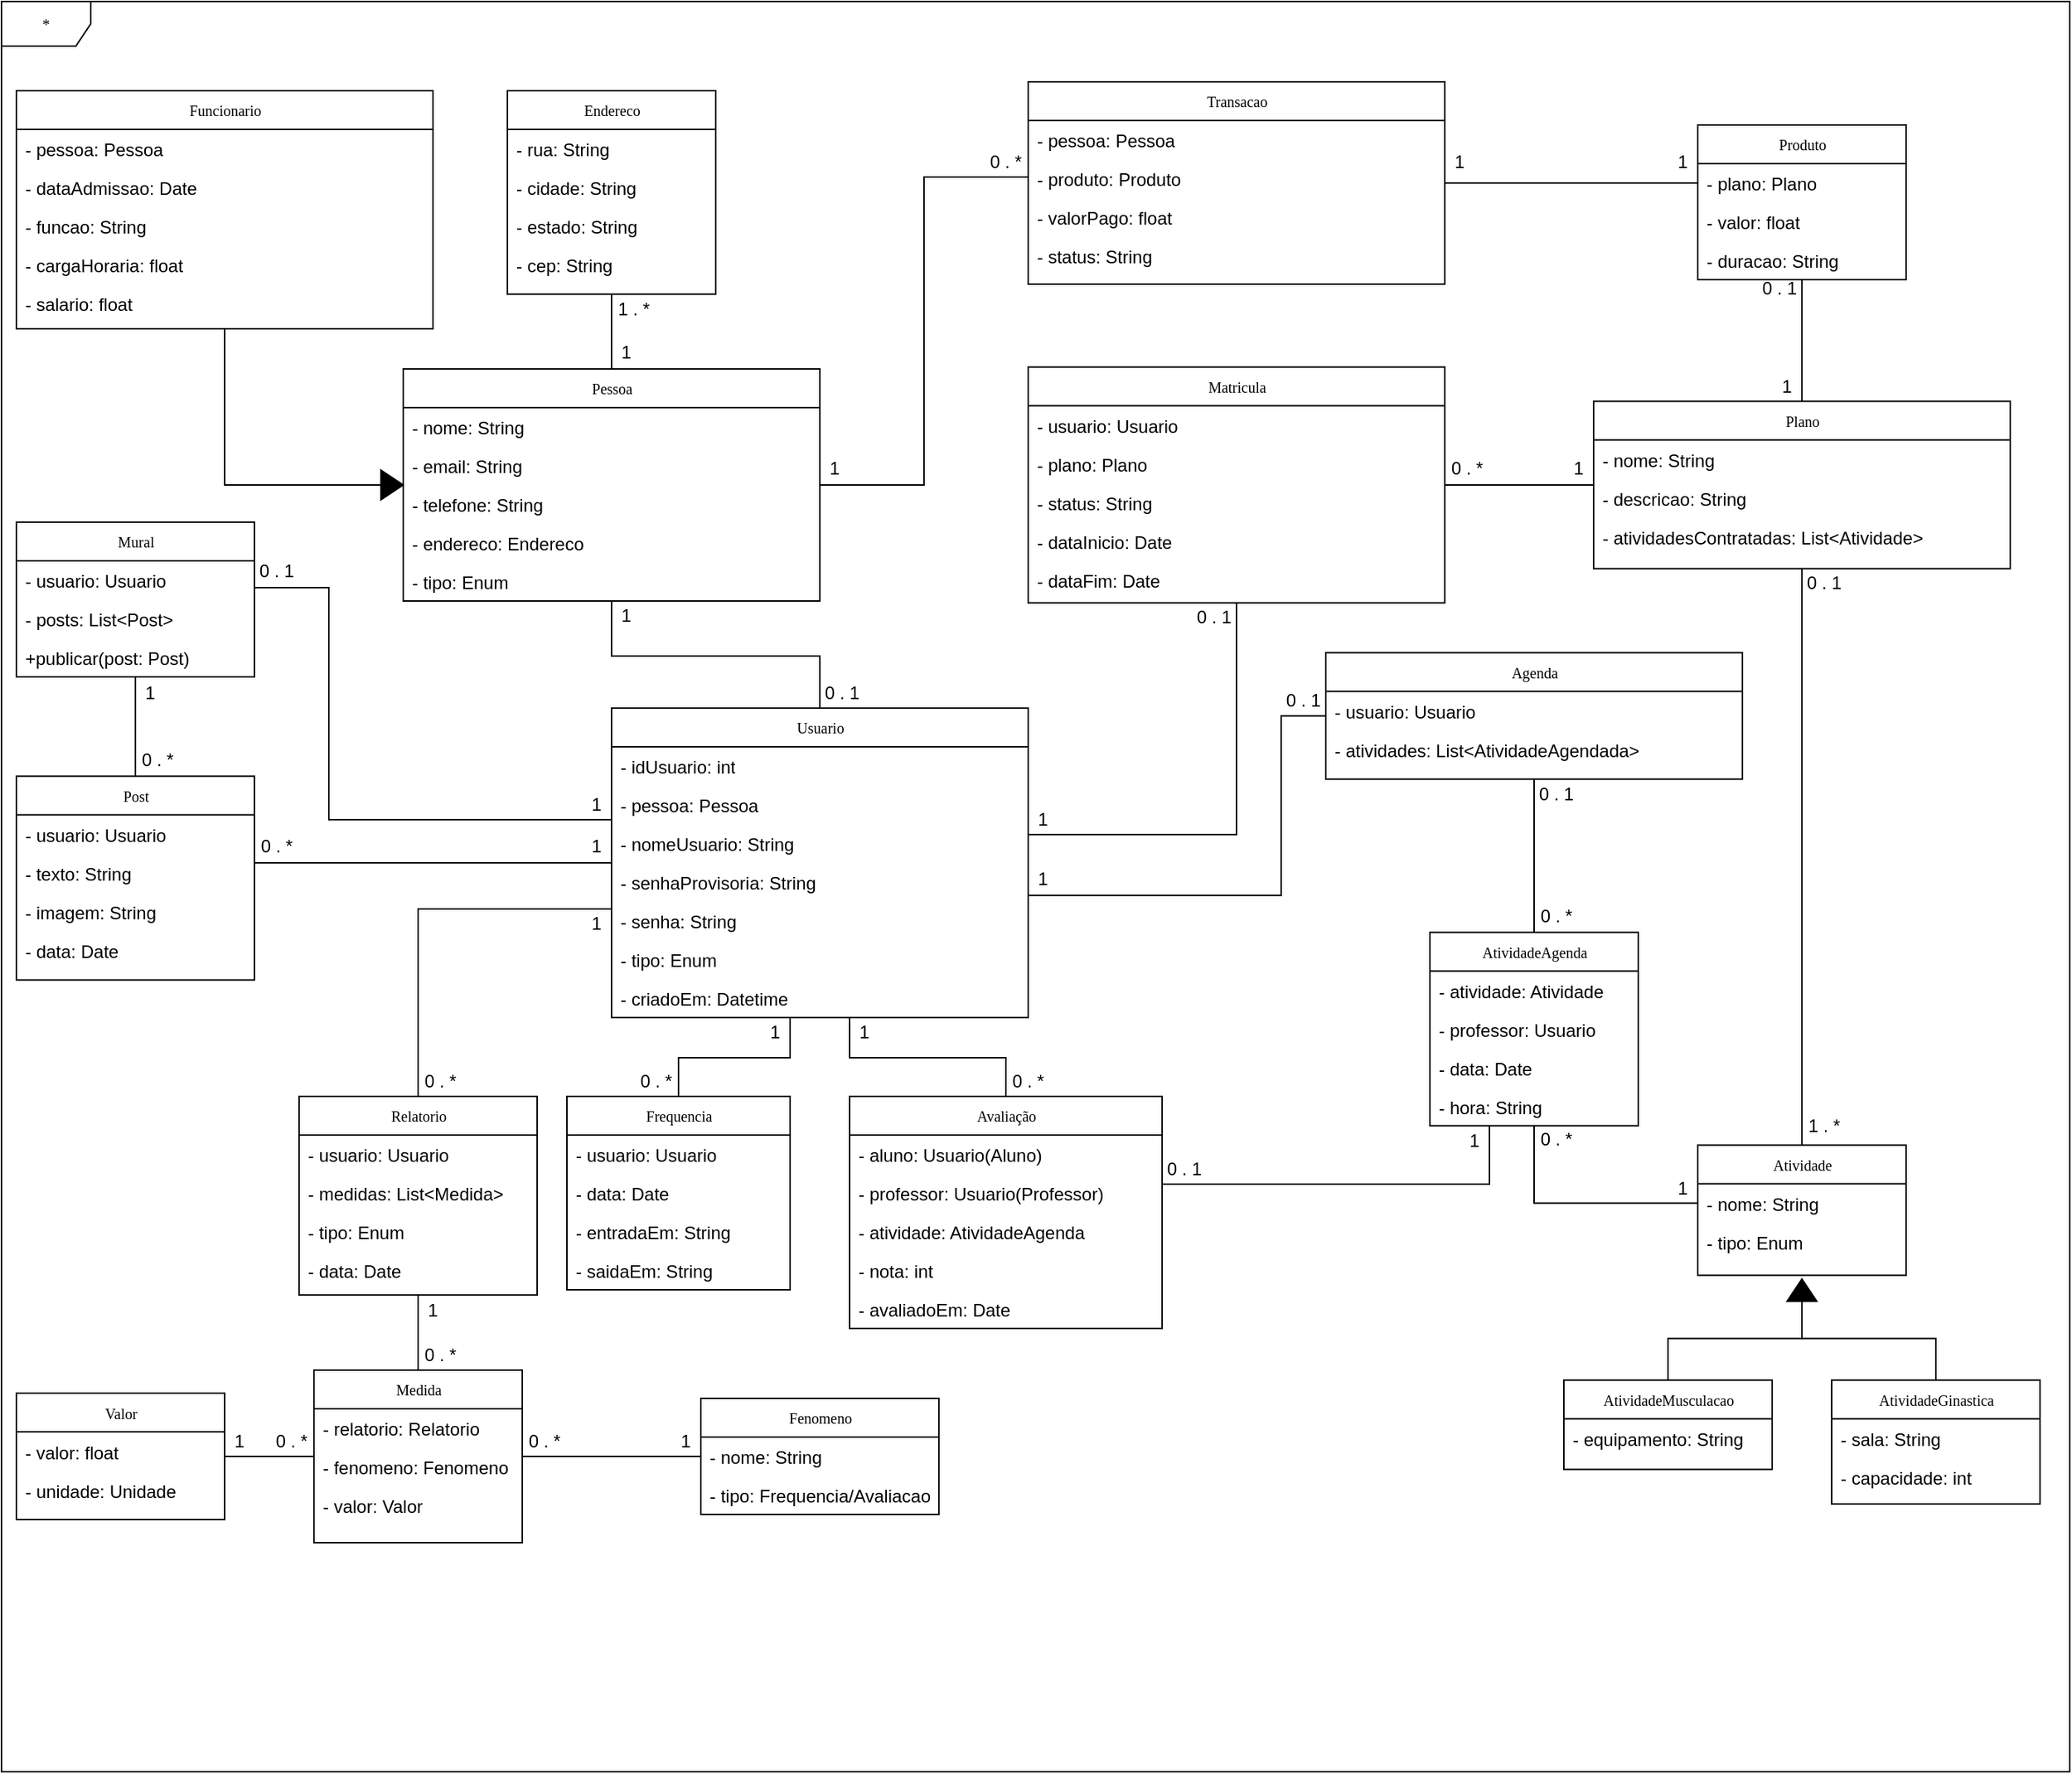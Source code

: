 <mxfile version="21.3.2" type="google">
  <diagram name="Page-1" id="c4acf3e9-155e-7222-9cf6-157b1a14988f">
    <mxGraphModel grid="1" page="1" gridSize="10" guides="1" tooltips="1" connect="1" arrows="1" fold="1" pageScale="1" pageWidth="1400" pageHeight="1200" background="none" math="0" shadow="0">
      <root>
        <mxCell id="0" />
        <mxCell id="1" parent="0" />
        <mxCell id="17acba5748e5396b-1" value="*" style="shape=umlFrame;whiteSpace=wrap;html=1;rounded=0;shadow=0;comic=0;labelBackgroundColor=none;strokeWidth=1;fontFamily=Verdana;fontSize=10;align=center;" vertex="1" parent="1">
          <mxGeometry x="1400" width="1390" height="1190" as="geometry" />
        </mxCell>
        <mxCell id="0tEiglZcQvhpqYPTZPpU-35" style="edgeStyle=orthogonalEdgeStyle;rounded=0;orthogonalLoop=1;jettySize=auto;html=1;entryX=0;entryY=0.5;entryDx=0;entryDy=0;endArrow=none;endFill=0;" edge="1" parent="1" source="0tEiglZcQvhpqYPTZPpU-60" target="0tEiglZcQvhpqYPTZPpU-3">
          <mxGeometry relative="1" as="geometry">
            <Array as="points">
              <mxPoint x="2020" y="325" />
              <mxPoint x="2020" y="118" />
            </Array>
          </mxGeometry>
        </mxCell>
        <mxCell id="0tEiglZcQvhpqYPTZPpU-41" style="edgeStyle=orthogonalEdgeStyle;rounded=0;orthogonalLoop=1;jettySize=auto;html=1;entryX=0.5;entryY=0;entryDx=0;entryDy=0;endArrow=none;endFill=0;" edge="1" parent="1" source="17acba5748e5396b-20" target="w2l_0zOLGGP4IRcqjA-D-94">
          <mxGeometry relative="1" as="geometry">
            <Array as="points">
              <mxPoint x="1970" y="710" />
              <mxPoint x="2075" y="710" />
            </Array>
          </mxGeometry>
        </mxCell>
        <mxCell id="xOJ4kkMhBxfgzkIFG1wt-1" style="edgeStyle=orthogonalEdgeStyle;rounded=0;orthogonalLoop=1;jettySize=auto;html=1;endArrow=none;endFill=0;" edge="1" parent="1" source="17acba5748e5396b-20" target="w2l_0zOLGGP4IRcqjA-D-98">
          <mxGeometry relative="1" as="geometry">
            <Array as="points">
              <mxPoint x="1930" y="710" />
              <mxPoint x="1855" y="710" />
            </Array>
          </mxGeometry>
        </mxCell>
        <mxCell id="xOJ4kkMhBxfgzkIFG1wt-3" style="edgeStyle=orthogonalEdgeStyle;rounded=0;orthogonalLoop=1;jettySize=auto;html=1;endArrow=none;endFill=0;entryX=0.5;entryY=0;entryDx=0;entryDy=0;" edge="1" parent="1" source="17acba5748e5396b-20" target="w2l_0zOLGGP4IRcqjA-D-59">
          <mxGeometry relative="1" as="geometry">
            <Array as="points">
              <mxPoint x="1680" y="610" />
            </Array>
          </mxGeometry>
        </mxCell>
        <mxCell id="yFq702atTAQf6OKBw3pj-1" style="edgeStyle=orthogonalEdgeStyle;rounded=0;orthogonalLoop=1;jettySize=auto;html=1;endArrow=none;endFill=0;" edge="1" parent="1" source="17acba5748e5396b-20" target="xOJ4kkMhBxfgzkIFG1wt-12">
          <mxGeometry relative="1" as="geometry">
            <Array as="points">
              <mxPoint x="1630" y="579" />
              <mxPoint x="1630" y="579" />
            </Array>
          </mxGeometry>
        </mxCell>
        <mxCell id="17acba5748e5396b-20" value="Usuario" style="swimlane;html=1;fontStyle=0;childLayout=stackLayout;horizontal=1;startSize=26;fillColor=none;horizontalStack=0;resizeParent=1;resizeLast=0;collapsible=1;marginBottom=0;swimlaneFillColor=#ffffff;rounded=0;shadow=0;comic=0;labelBackgroundColor=none;strokeWidth=1;fontFamily=Verdana;fontSize=10;align=center;" vertex="1" parent="1">
          <mxGeometry x="1810" y="475" width="280" height="208" as="geometry" />
        </mxCell>
        <mxCell id="ZxEYRgGfEQxioej7QGIg-110" value="- idUsuario: int" style="text;html=1;strokeColor=none;fillColor=none;align=left;verticalAlign=top;spacingLeft=4;spacingRight=4;whiteSpace=wrap;overflow=hidden;rotatable=0;points=[[0,0.5],[1,0.5]];portConstraint=eastwest;" vertex="1" parent="17acba5748e5396b-20">
          <mxGeometry y="26" width="280" height="26" as="geometry" />
        </mxCell>
        <mxCell id="0tEiglZcQvhpqYPTZPpU-79" value="- pessoa: Pessoa" style="text;html=1;strokeColor=none;fillColor=none;align=left;verticalAlign=top;spacingLeft=4;spacingRight=4;whiteSpace=wrap;overflow=hidden;rotatable=0;points=[[0,0.5],[1,0.5]];portConstraint=eastwest;" vertex="1" parent="17acba5748e5396b-20">
          <mxGeometry y="52" width="280" height="26" as="geometry" />
        </mxCell>
        <mxCell id="17acba5748e5396b-21" value="- nomeUsuario: String" style="text;html=1;strokeColor=none;fillColor=none;align=left;verticalAlign=top;spacingLeft=4;spacingRight=4;whiteSpace=wrap;overflow=hidden;rotatable=0;points=[[0,0.5],[1,0.5]];portConstraint=eastwest;" vertex="1" parent="17acba5748e5396b-20">
          <mxGeometry y="78" width="280" height="26" as="geometry" />
        </mxCell>
        <mxCell id="ZxEYRgGfEQxioej7QGIg-115" value="- senhaProvisoria: String" style="text;html=1;strokeColor=none;fillColor=none;align=left;verticalAlign=top;spacingLeft=4;spacingRight=4;whiteSpace=wrap;overflow=hidden;rotatable=0;points=[[0,0.5],[1,0.5]];portConstraint=eastwest;" vertex="1" parent="17acba5748e5396b-20">
          <mxGeometry y="104" width="280" height="26" as="geometry" />
        </mxCell>
        <mxCell id="ZxEYRgGfEQxioej7QGIg-114" value="- senha: String" style="text;html=1;strokeColor=none;fillColor=none;align=left;verticalAlign=top;spacingLeft=4;spacingRight=4;whiteSpace=wrap;overflow=hidden;rotatable=0;points=[[0,0.5],[1,0.5]];portConstraint=eastwest;" vertex="1" parent="17acba5748e5396b-20">
          <mxGeometry y="130" width="280" height="26" as="geometry" />
        </mxCell>
        <mxCell id="w2l_0zOLGGP4IRcqjA-D-53" value="- tipo: Enum" style="text;html=1;strokeColor=none;fillColor=none;align=left;verticalAlign=top;spacingLeft=4;spacingRight=4;whiteSpace=wrap;overflow=hidden;rotatable=0;points=[[0,0.5],[1,0.5]];portConstraint=eastwest;" vertex="1" parent="17acba5748e5396b-20">
          <mxGeometry y="156" width="280" height="26" as="geometry" />
        </mxCell>
        <mxCell id="0tEiglZcQvhpqYPTZPpU-72" value="- criadoEm: Datetime" style="text;html=1;strokeColor=none;fillColor=none;align=left;verticalAlign=top;spacingLeft=4;spacingRight=4;whiteSpace=wrap;overflow=hidden;rotatable=0;points=[[0,0.5],[1,0.5]];portConstraint=eastwest;" vertex="1" parent="17acba5748e5396b-20">
          <mxGeometry y="182" width="280" height="26" as="geometry" />
        </mxCell>
        <mxCell id="0tEiglZcQvhpqYPTZPpU-34" style="edgeStyle=orthogonalEdgeStyle;rounded=0;orthogonalLoop=1;jettySize=auto;html=1;endArrow=none;endFill=0;" edge="1" parent="1" source="w2l_0zOLGGP4IRcqjA-D-1" target="17acba5748e5396b-20">
          <mxGeometry relative="1" as="geometry">
            <mxPoint x="2130" y="590" as="targetPoint" />
            <Array as="points">
              <mxPoint x="2230" y="560" />
            </Array>
          </mxGeometry>
        </mxCell>
        <mxCell id="w2l_0zOLGGP4IRcqjA-D-1" value="Matricula" style="swimlane;html=1;fontStyle=0;childLayout=stackLayout;horizontal=1;startSize=26;fillColor=none;horizontalStack=0;resizeParent=1;resizeLast=0;collapsible=1;marginBottom=0;swimlaneFillColor=#ffffff;rounded=0;shadow=0;comic=0;labelBackgroundColor=none;strokeWidth=1;fontFamily=Verdana;fontSize=10;align=center;" vertex="1" parent="1">
          <mxGeometry x="2090" y="245.75" width="280" height="158.5" as="geometry" />
        </mxCell>
        <mxCell id="w2l_0zOLGGP4IRcqjA-D-8" value="- usuario: Usuario" style="text;html=1;strokeColor=none;fillColor=none;align=left;verticalAlign=top;spacingLeft=4;spacingRight=4;whiteSpace=wrap;overflow=hidden;rotatable=0;points=[[0,0.5],[1,0.5]];portConstraint=eastwest;" vertex="1" parent="w2l_0zOLGGP4IRcqjA-D-1">
          <mxGeometry y="26" width="280" height="26" as="geometry" />
        </mxCell>
        <mxCell id="w2l_0zOLGGP4IRcqjA-D-9" value="- plano: Plano" style="text;html=1;strokeColor=none;fillColor=none;align=left;verticalAlign=top;spacingLeft=4;spacingRight=4;whiteSpace=wrap;overflow=hidden;rotatable=0;points=[[0,0.5],[1,0.5]];portConstraint=eastwest;" vertex="1" parent="w2l_0zOLGGP4IRcqjA-D-1">
          <mxGeometry y="52" width="280" height="26" as="geometry" />
        </mxCell>
        <mxCell id="0tEiglZcQvhpqYPTZPpU-33" value="- status: String" style="text;html=1;strokeColor=none;fillColor=none;align=left;verticalAlign=top;spacingLeft=4;spacingRight=4;whiteSpace=wrap;overflow=hidden;rotatable=0;points=[[0,0.5],[1,0.5]];portConstraint=eastwest;" vertex="1" parent="w2l_0zOLGGP4IRcqjA-D-1">
          <mxGeometry y="78" width="280" height="26" as="geometry" />
        </mxCell>
        <mxCell id="0tEiglZcQvhpqYPTZPpU-16" value="- dataInicio: Date" style="text;html=1;strokeColor=none;fillColor=none;align=left;verticalAlign=top;spacingLeft=4;spacingRight=4;whiteSpace=wrap;overflow=hidden;rotatable=0;points=[[0,0.5],[1,0.5]];portConstraint=eastwest;" vertex="1" parent="w2l_0zOLGGP4IRcqjA-D-1">
          <mxGeometry y="104" width="280" height="26" as="geometry" />
        </mxCell>
        <mxCell id="0tEiglZcQvhpqYPTZPpU-31" value="- dataFim: Date" style="text;html=1;strokeColor=none;fillColor=none;align=left;verticalAlign=top;spacingLeft=4;spacingRight=4;whiteSpace=wrap;overflow=hidden;rotatable=0;points=[[0,0.5],[1,0.5]];portConstraint=eastwest;" vertex="1" parent="w2l_0zOLGGP4IRcqjA-D-1">
          <mxGeometry y="130" width="280" height="26" as="geometry" />
        </mxCell>
        <mxCell id="0tEiglZcQvhpqYPTZPpU-102" style="edgeStyle=orthogonalEdgeStyle;rounded=0;orthogonalLoop=1;jettySize=auto;html=1;fontSize=22;fontColor=#FF0A0A;endArrow=none;endFill=0;" edge="1" parent="1" source="w2l_0zOLGGP4IRcqjA-D-10" target="w2l_0zOLGGP4IRcqjA-D-1">
          <mxGeometry relative="1" as="geometry" />
        </mxCell>
        <mxCell id="w2l_0zOLGGP4IRcqjA-D-10" value="Plano" style="swimlane;html=1;fontStyle=0;childLayout=stackLayout;horizontal=1;startSize=26;fillColor=none;horizontalStack=0;resizeParent=1;resizeLast=0;collapsible=1;marginBottom=0;swimlaneFillColor=#ffffff;rounded=0;shadow=0;comic=0;labelBackgroundColor=none;strokeWidth=1;fontFamily=Verdana;fontSize=10;align=center;" vertex="1" parent="1">
          <mxGeometry x="2470" y="268.75" width="280" height="112.5" as="geometry" />
        </mxCell>
        <mxCell id="w2l_0zOLGGP4IRcqjA-D-11" value="- nome: String" style="text;html=1;strokeColor=none;fillColor=none;align=left;verticalAlign=top;spacingLeft=4;spacingRight=4;whiteSpace=wrap;overflow=hidden;rotatable=0;points=[[0,0.5],[1,0.5]];portConstraint=eastwest;" vertex="1" parent="w2l_0zOLGGP4IRcqjA-D-10">
          <mxGeometry y="26" width="280" height="26" as="geometry" />
        </mxCell>
        <mxCell id="w2l_0zOLGGP4IRcqjA-D-89" value="- descricao: String" style="text;html=1;strokeColor=none;fillColor=none;align=left;verticalAlign=top;spacingLeft=4;spacingRight=4;whiteSpace=wrap;overflow=hidden;rotatable=0;points=[[0,0.5],[1,0.5]];portConstraint=eastwest;" vertex="1" parent="w2l_0zOLGGP4IRcqjA-D-10">
          <mxGeometry y="52" width="280" height="26" as="geometry" />
        </mxCell>
        <mxCell id="0tEiglZcQvhpqYPTZPpU-28" value="- atividadesContratadas: List&amp;lt;Atividade&amp;gt;" style="text;html=1;strokeColor=none;fillColor=none;align=left;verticalAlign=top;spacingLeft=4;spacingRight=4;whiteSpace=wrap;overflow=hidden;rotatable=0;points=[[0,0.5],[1,0.5]];portConstraint=eastwest;" vertex="1" parent="w2l_0zOLGGP4IRcqjA-D-10">
          <mxGeometry y="78" width="280" height="26" as="geometry" />
        </mxCell>
        <mxCell id="0tEiglZcQvhpqYPTZPpU-95" style="edgeStyle=orthogonalEdgeStyle;rounded=0;orthogonalLoop=1;jettySize=auto;html=1;endArrow=none;endFill=0;exitX=0;exitY=0.5;exitDx=0;exitDy=0;" edge="1" parent="1" source="CHSc1xZSDDK0dKRzCx47-1" target="w2l_0zOLGGP4IRcqjA-D-25">
          <mxGeometry relative="1" as="geometry">
            <Array as="points">
              <mxPoint x="2430" y="807.75" />
            </Array>
          </mxGeometry>
        </mxCell>
        <mxCell id="0tEiglZcQvhpqYPTZPpU-101" style="edgeStyle=orthogonalEdgeStyle;rounded=0;orthogonalLoop=1;jettySize=auto;html=1;entryX=0.5;entryY=1;entryDx=0;entryDy=0;fontSize=22;fontColor=#FF0A0A;endArrow=none;endFill=0;" edge="1" parent="1" source="w2l_0zOLGGP4IRcqjA-D-21" target="w2l_0zOLGGP4IRcqjA-D-10">
          <mxGeometry relative="1" as="geometry" />
        </mxCell>
        <mxCell id="w2l_0zOLGGP4IRcqjA-D-21" value="Atividade" style="swimlane;html=1;fontStyle=0;childLayout=stackLayout;horizontal=1;startSize=26;fillColor=none;horizontalStack=0;resizeParent=1;resizeLast=0;collapsible=1;marginBottom=0;swimlaneFillColor=#ffffff;rounded=0;shadow=0;comic=0;labelBackgroundColor=none;strokeWidth=1;fontFamily=Verdana;fontSize=10;align=center;" vertex="1" parent="1">
          <mxGeometry x="2540" y="768.75" width="140" height="87.5" as="geometry" />
        </mxCell>
        <mxCell id="CHSc1xZSDDK0dKRzCx47-1" value="- nome: String" style="text;html=1;strokeColor=none;fillColor=none;align=left;verticalAlign=top;spacingLeft=4;spacingRight=4;whiteSpace=wrap;overflow=hidden;rotatable=0;points=[[0,0.5],[1,0.5]];portConstraint=eastwest;" vertex="1" parent="w2l_0zOLGGP4IRcqjA-D-21">
          <mxGeometry y="26" width="140" height="26" as="geometry" />
        </mxCell>
        <mxCell id="CHSc1xZSDDK0dKRzCx47-2" value="- tipo: Enum" style="text;html=1;strokeColor=none;fillColor=none;align=left;verticalAlign=top;spacingLeft=4;spacingRight=4;whiteSpace=wrap;overflow=hidden;rotatable=0;points=[[0,0.5],[1,0.5]];portConstraint=eastwest;" vertex="1" parent="w2l_0zOLGGP4IRcqjA-D-21">
          <mxGeometry y="52" width="140" height="26" as="geometry" />
        </mxCell>
        <mxCell id="0tEiglZcQvhpqYPTZPpU-42" style="edgeStyle=orthogonalEdgeStyle;rounded=0;orthogonalLoop=1;jettySize=auto;html=1;endArrow=none;endFill=0;" edge="1" parent="1" source="w2l_0zOLGGP4IRcqjA-D-25" target="w2l_0zOLGGP4IRcqjA-D-30">
          <mxGeometry relative="1" as="geometry" />
        </mxCell>
        <mxCell id="0tEiglZcQvhpqYPTZPpU-46" style="edgeStyle=orthogonalEdgeStyle;rounded=0;orthogonalLoop=1;jettySize=auto;html=1;endArrow=none;endFill=0;" edge="1" parent="1" source="w2l_0zOLGGP4IRcqjA-D-25" target="w2l_0zOLGGP4IRcqjA-D-94">
          <mxGeometry relative="1" as="geometry">
            <mxPoint x="1880" y="949" as="targetPoint" />
            <Array as="points">
              <mxPoint x="2400" y="795" />
            </Array>
          </mxGeometry>
        </mxCell>
        <mxCell id="w2l_0zOLGGP4IRcqjA-D-25" value="AtividadeAgenda" style="swimlane;html=1;fontStyle=0;childLayout=stackLayout;horizontal=1;startSize=26;fillColor=none;horizontalStack=0;resizeParent=1;resizeLast=0;collapsible=1;marginBottom=0;swimlaneFillColor=#ffffff;rounded=0;shadow=0;comic=0;labelBackgroundColor=none;strokeWidth=1;fontFamily=Verdana;fontSize=10;align=center;" vertex="1" parent="1">
          <mxGeometry x="2360" y="625.75" width="140" height="130" as="geometry" />
        </mxCell>
        <mxCell id="0tEiglZcQvhpqYPTZPpU-29" value="- atividade: Atividade" style="text;html=1;strokeColor=none;fillColor=none;align=left;verticalAlign=top;spacingLeft=4;spacingRight=4;whiteSpace=wrap;overflow=hidden;rotatable=0;points=[[0,0.5],[1,0.5]];portConstraint=eastwest;" vertex="1" parent="w2l_0zOLGGP4IRcqjA-D-25">
          <mxGeometry y="26" width="140" height="26" as="geometry" />
        </mxCell>
        <mxCell id="yFq702atTAQf6OKBw3pj-76" value="- professor: Usuario" style="text;html=1;strokeColor=none;fillColor=none;align=left;verticalAlign=top;spacingLeft=4;spacingRight=4;whiteSpace=wrap;overflow=hidden;rotatable=0;points=[[0,0.5],[1,0.5]];portConstraint=eastwest;" vertex="1" parent="w2l_0zOLGGP4IRcqjA-D-25">
          <mxGeometry y="52" width="140" height="26" as="geometry" />
        </mxCell>
        <mxCell id="w2l_0zOLGGP4IRcqjA-D-28" value="- data: Date" style="text;html=1;strokeColor=none;fillColor=none;align=left;verticalAlign=top;spacingLeft=4;spacingRight=4;whiteSpace=wrap;overflow=hidden;rotatable=0;points=[[0,0.5],[1,0.5]];portConstraint=eastwest;" vertex="1" parent="w2l_0zOLGGP4IRcqjA-D-25">
          <mxGeometry y="78" width="140" height="26" as="geometry" />
        </mxCell>
        <mxCell id="0tEiglZcQvhpqYPTZPpU-26" value="- hora: String" style="text;html=1;strokeColor=none;fillColor=none;align=left;verticalAlign=top;spacingLeft=4;spacingRight=4;whiteSpace=wrap;overflow=hidden;rotatable=0;points=[[0,0.5],[1,0.5]];portConstraint=eastwest;" vertex="1" parent="w2l_0zOLGGP4IRcqjA-D-25">
          <mxGeometry y="104" width="140" height="26" as="geometry" />
        </mxCell>
        <mxCell id="yFq702atTAQf6OKBw3pj-75" style="edgeStyle=orthogonalEdgeStyle;rounded=0;orthogonalLoop=1;jettySize=auto;html=1;entryX=0.999;entryY=0.841;entryDx=0;entryDy=0;entryPerimeter=0;endArrow=none;endFill=0;" edge="1" parent="1" source="w2l_0zOLGGP4IRcqjA-D-30" target="ZxEYRgGfEQxioej7QGIg-115">
          <mxGeometry relative="1" as="geometry">
            <Array as="points">
              <mxPoint x="2260" y="480" />
              <mxPoint x="2260" y="601" />
            </Array>
          </mxGeometry>
        </mxCell>
        <mxCell id="w2l_0zOLGGP4IRcqjA-D-30" value="Agenda" style="swimlane;html=1;fontStyle=0;childLayout=stackLayout;horizontal=1;startSize=26;fillColor=none;horizontalStack=0;resizeParent=1;resizeLast=0;collapsible=1;marginBottom=0;swimlaneFillColor=#ffffff;rounded=0;shadow=0;comic=0;labelBackgroundColor=none;strokeWidth=1;fontFamily=Verdana;fontSize=10;align=center;" vertex="1" parent="1">
          <mxGeometry x="2290" y="437.75" width="280" height="85" as="geometry" />
        </mxCell>
        <mxCell id="w2l_0zOLGGP4IRcqjA-D-31" value="- usuario: Usuario" style="text;html=1;strokeColor=none;fillColor=none;align=left;verticalAlign=top;spacingLeft=4;spacingRight=4;whiteSpace=wrap;overflow=hidden;rotatable=0;points=[[0,0.5],[1,0.5]];portConstraint=eastwest;" vertex="1" parent="w2l_0zOLGGP4IRcqjA-D-30">
          <mxGeometry y="26" width="280" height="26" as="geometry" />
        </mxCell>
        <mxCell id="w2l_0zOLGGP4IRcqjA-D-32" value="- atividades: List&amp;lt;AtividadeAgendada&amp;gt;" style="text;html=1;strokeColor=none;fillColor=none;align=left;verticalAlign=top;spacingLeft=4;spacingRight=4;whiteSpace=wrap;overflow=hidden;rotatable=0;points=[[0,0.5],[1,0.5]];portConstraint=eastwest;" vertex="1" parent="w2l_0zOLGGP4IRcqjA-D-30">
          <mxGeometry y="52" width="280" height="26" as="geometry" />
        </mxCell>
        <mxCell id="0tEiglZcQvhpqYPTZPpU-100" style="edgeStyle=orthogonalEdgeStyle;rounded=0;orthogonalLoop=1;jettySize=auto;html=1;entryX=0;entryY=0.5;entryDx=0;entryDy=0;fontSize=22;fontColor=#FF0A0A;endArrow=none;endFill=0;" edge="1" parent="1" source="w2l_0zOLGGP4IRcqjA-D-38" target="0tEiglZcQvhpqYPTZPpU-50">
          <mxGeometry relative="1" as="geometry">
            <Array as="points">
              <mxPoint x="2520" y="898.75" />
              <mxPoint x="2610" y="898.75" />
            </Array>
          </mxGeometry>
        </mxCell>
        <mxCell id="w2l_0zOLGGP4IRcqjA-D-38" value="AtividadeMusculacao" style="swimlane;html=1;fontStyle=0;childLayout=stackLayout;horizontal=1;startSize=26;fillColor=none;horizontalStack=0;resizeParent=1;resizeLast=0;collapsible=1;marginBottom=0;swimlaneFillColor=#ffffff;rounded=0;shadow=0;comic=0;labelBackgroundColor=none;strokeWidth=1;fontFamily=Verdana;fontSize=10;align=center;" vertex="1" parent="1">
          <mxGeometry x="2450" y="926.75" width="140" height="60" as="geometry" />
        </mxCell>
        <mxCell id="w2l_0zOLGGP4IRcqjA-D-40" value="- equipamento: String" style="text;html=1;strokeColor=none;fillColor=none;align=left;verticalAlign=top;spacingLeft=4;spacingRight=4;whiteSpace=wrap;overflow=hidden;rotatable=0;points=[[0,0.5],[1,0.5]];portConstraint=eastwest;" vertex="1" parent="w2l_0zOLGGP4IRcqjA-D-38">
          <mxGeometry y="26" width="140" height="26" as="geometry" />
        </mxCell>
        <mxCell id="0tEiglZcQvhpqYPTZPpU-99" style="edgeStyle=orthogonalEdgeStyle;rounded=0;orthogonalLoop=1;jettySize=auto;html=1;entryX=0;entryY=0.5;entryDx=0;entryDy=0;fontSize=22;fontColor=#FF0A0A;endArrow=none;endFill=0;" edge="1" parent="1" source="w2l_0zOLGGP4IRcqjA-D-41" target="0tEiglZcQvhpqYPTZPpU-50">
          <mxGeometry relative="1" as="geometry">
            <Array as="points">
              <mxPoint x="2700" y="898.75" />
              <mxPoint x="2610" y="898.75" />
            </Array>
          </mxGeometry>
        </mxCell>
        <mxCell id="w2l_0zOLGGP4IRcqjA-D-41" value="AtividadeGinastica" style="swimlane;html=1;fontStyle=0;childLayout=stackLayout;horizontal=1;startSize=26;fillColor=none;horizontalStack=0;resizeParent=1;resizeLast=0;collapsible=1;marginBottom=0;swimlaneFillColor=#ffffff;rounded=0;shadow=0;comic=0;labelBackgroundColor=none;strokeWidth=1;fontFamily=Verdana;fontSize=10;align=center;" vertex="1" parent="1">
          <mxGeometry x="2630" y="926.75" width="140" height="83.25" as="geometry" />
        </mxCell>
        <mxCell id="w2l_0zOLGGP4IRcqjA-D-43" value="- sala: String" style="text;html=1;strokeColor=none;fillColor=none;align=left;verticalAlign=top;spacingLeft=4;spacingRight=4;whiteSpace=wrap;overflow=hidden;rotatable=0;points=[[0,0.5],[1,0.5]];portConstraint=eastwest;" vertex="1" parent="w2l_0zOLGGP4IRcqjA-D-41">
          <mxGeometry y="26" width="140" height="26" as="geometry" />
        </mxCell>
        <mxCell id="w2l_0zOLGGP4IRcqjA-D-57" value="- capacidade: int" style="text;html=1;strokeColor=none;fillColor=none;align=left;verticalAlign=top;spacingLeft=4;spacingRight=4;whiteSpace=wrap;overflow=hidden;rotatable=0;points=[[0,0.5],[1,0.5]];portConstraint=eastwest;" vertex="1" parent="w2l_0zOLGGP4IRcqjA-D-41">
          <mxGeometry y="52" width="140" height="26" as="geometry" />
        </mxCell>
        <mxCell id="xOJ4kkMhBxfgzkIFG1wt-4" value="" style="edgeStyle=orthogonalEdgeStyle;rounded=0;orthogonalLoop=1;jettySize=auto;html=1;endArrow=none;endFill=0;entryX=0.5;entryY=0;entryDx=0;entryDy=0;" edge="1" parent="1" source="w2l_0zOLGGP4IRcqjA-D-59" target="w2l_0zOLGGP4IRcqjA-D-70">
          <mxGeometry relative="1" as="geometry" />
        </mxCell>
        <mxCell id="w2l_0zOLGGP4IRcqjA-D-59" value="Relatorio" style="swimlane;html=1;fontStyle=0;childLayout=stackLayout;horizontal=1;startSize=26;fillColor=none;horizontalStack=0;resizeParent=1;resizeLast=0;collapsible=1;marginBottom=0;swimlaneFillColor=#ffffff;rounded=0;shadow=0;comic=0;labelBackgroundColor=none;strokeWidth=1;fontFamily=Verdana;fontSize=10;align=center;" vertex="1" parent="1">
          <mxGeometry x="1600" y="736" width="160" height="133.5" as="geometry" />
        </mxCell>
        <mxCell id="w2l_0zOLGGP4IRcqjA-D-84" value="- usuario: Usuario" style="text;html=1;strokeColor=none;fillColor=none;align=left;verticalAlign=top;spacingLeft=4;spacingRight=4;whiteSpace=wrap;overflow=hidden;rotatable=0;points=[[0,0.5],[1,0.5]];portConstraint=eastwest;" vertex="1" parent="w2l_0zOLGGP4IRcqjA-D-59">
          <mxGeometry y="26" width="160" height="26" as="geometry" />
        </mxCell>
        <mxCell id="w2l_0zOLGGP4IRcqjA-D-61" value="- medidas: List&amp;lt;Medida&amp;gt;" style="text;html=1;strokeColor=none;fillColor=none;align=left;verticalAlign=top;spacingLeft=4;spacingRight=4;whiteSpace=wrap;overflow=hidden;rotatable=0;points=[[0,0.5],[1,0.5]];portConstraint=eastwest;" vertex="1" parent="w2l_0zOLGGP4IRcqjA-D-59">
          <mxGeometry y="52" width="160" height="26" as="geometry" />
        </mxCell>
        <mxCell id="w2l_0zOLGGP4IRcqjA-D-62" value="- tipo: Enum" style="text;html=1;strokeColor=none;fillColor=none;align=left;verticalAlign=top;spacingLeft=4;spacingRight=4;whiteSpace=wrap;overflow=hidden;rotatable=0;points=[[0,0.5],[1,0.5]];portConstraint=eastwest;" vertex="1" parent="w2l_0zOLGGP4IRcqjA-D-59">
          <mxGeometry y="78" width="160" height="26" as="geometry" />
        </mxCell>
        <mxCell id="w2l_0zOLGGP4IRcqjA-D-82" value="- data: Date" style="text;html=1;strokeColor=none;fillColor=none;align=left;verticalAlign=top;spacingLeft=4;spacingRight=4;whiteSpace=wrap;overflow=hidden;rotatable=0;points=[[0,0.5],[1,0.5]];portConstraint=eastwest;" vertex="1" parent="w2l_0zOLGGP4IRcqjA-D-59">
          <mxGeometry y="104" width="160" height="26" as="geometry" />
        </mxCell>
        <mxCell id="0tEiglZcQvhpqYPTZPpU-36" style="edgeStyle=orthogonalEdgeStyle;rounded=0;orthogonalLoop=1;jettySize=auto;html=1;entryX=0;entryY=0.5;entryDx=0;entryDy=0;endArrow=none;endFill=0;" edge="1" parent="1" source="w2l_0zOLGGP4IRcqjA-D-70" target="CHSc1xZSDDK0dKRzCx47-6">
          <mxGeometry relative="1" as="geometry" />
        </mxCell>
        <mxCell id="xOJ4kkMhBxfgzkIFG1wt-2" style="edgeStyle=orthogonalEdgeStyle;rounded=0;orthogonalLoop=1;jettySize=auto;html=1;endArrow=none;endFill=0;" edge="1" parent="1" source="w2l_0zOLGGP4IRcqjA-D-70" target="w2l_0zOLGGP4IRcqjA-D-73">
          <mxGeometry relative="1" as="geometry" />
        </mxCell>
        <mxCell id="w2l_0zOLGGP4IRcqjA-D-70" value="Medida" style="swimlane;html=1;fontStyle=0;childLayout=stackLayout;horizontal=1;startSize=26;fillColor=none;horizontalStack=0;resizeParent=1;resizeLast=0;collapsible=1;marginBottom=0;swimlaneFillColor=#ffffff;rounded=0;shadow=0;comic=0;labelBackgroundColor=none;strokeWidth=1;fontFamily=Verdana;fontSize=10;align=center;" vertex="1" parent="1">
          <mxGeometry x="1610" y="920" width="140" height="116" as="geometry" />
        </mxCell>
        <mxCell id="w2l_0zOLGGP4IRcqjA-D-83" value="- relatorio: Relatorio" style="text;html=1;strokeColor=none;fillColor=none;align=left;verticalAlign=top;spacingLeft=4;spacingRight=4;whiteSpace=wrap;overflow=hidden;rotatable=0;points=[[0,0.5],[1,0.5]];portConstraint=eastwest;" vertex="1" parent="w2l_0zOLGGP4IRcqjA-D-70">
          <mxGeometry y="26" width="140" height="26" as="geometry" />
        </mxCell>
        <mxCell id="w2l_0zOLGGP4IRcqjA-D-92" value="- fenomeno: Fenomeno" style="text;html=1;strokeColor=none;fillColor=none;align=left;verticalAlign=top;spacingLeft=4;spacingRight=4;whiteSpace=wrap;overflow=hidden;rotatable=0;points=[[0,0.5],[1,0.5]];portConstraint=eastwest;" vertex="1" parent="w2l_0zOLGGP4IRcqjA-D-70">
          <mxGeometry y="52" width="140" height="26" as="geometry" />
        </mxCell>
        <mxCell id="w2l_0zOLGGP4IRcqjA-D-93" value="- valor: Valor" style="text;html=1;strokeColor=none;fillColor=none;align=left;verticalAlign=top;spacingLeft=4;spacingRight=4;whiteSpace=wrap;overflow=hidden;rotatable=0;points=[[0,0.5],[1,0.5]];portConstraint=eastwest;" vertex="1" parent="w2l_0zOLGGP4IRcqjA-D-70">
          <mxGeometry y="78" width="140" height="26" as="geometry" />
        </mxCell>
        <mxCell id="w2l_0zOLGGP4IRcqjA-D-73" value="Valor" style="swimlane;html=1;fontStyle=0;childLayout=stackLayout;horizontal=1;startSize=26;fillColor=none;horizontalStack=0;resizeParent=1;resizeLast=0;collapsible=1;marginBottom=0;swimlaneFillColor=#ffffff;rounded=0;shadow=0;comic=0;labelBackgroundColor=none;strokeWidth=1;fontFamily=Verdana;fontSize=10;align=center;" vertex="1" parent="1">
          <mxGeometry x="1410" y="935.5" width="140" height="85" as="geometry" />
        </mxCell>
        <mxCell id="w2l_0zOLGGP4IRcqjA-D-74" value="- valor: float" style="text;html=1;strokeColor=none;fillColor=none;align=left;verticalAlign=top;spacingLeft=4;spacingRight=4;whiteSpace=wrap;overflow=hidden;rotatable=0;points=[[0,0.5],[1,0.5]];portConstraint=eastwest;" vertex="1" parent="w2l_0zOLGGP4IRcqjA-D-73">
          <mxGeometry y="26" width="140" height="26" as="geometry" />
        </mxCell>
        <mxCell id="w2l_0zOLGGP4IRcqjA-D-75" value="- unidade: Unidade" style="text;html=1;strokeColor=none;fillColor=none;align=left;verticalAlign=top;spacingLeft=4;spacingRight=4;whiteSpace=wrap;overflow=hidden;rotatable=0;points=[[0,0.5],[1,0.5]];portConstraint=eastwest;" vertex="1" parent="w2l_0zOLGGP4IRcqjA-D-73">
          <mxGeometry y="52" width="140" height="26" as="geometry" />
        </mxCell>
        <mxCell id="w2l_0zOLGGP4IRcqjA-D-85" value="Fenomeno" style="swimlane;html=1;fontStyle=0;childLayout=stackLayout;horizontal=1;startSize=26;fillColor=none;horizontalStack=0;resizeParent=1;resizeLast=0;collapsible=1;marginBottom=0;swimlaneFillColor=#ffffff;rounded=0;shadow=0;comic=0;labelBackgroundColor=none;strokeWidth=1;fontFamily=Verdana;fontSize=10;align=center;" vertex="1" parent="1">
          <mxGeometry x="1870" y="939" width="160" height="78" as="geometry" />
        </mxCell>
        <mxCell id="CHSc1xZSDDK0dKRzCx47-6" value="- nome: String" style="text;html=1;strokeColor=none;fillColor=none;align=left;verticalAlign=top;spacingLeft=4;spacingRight=4;whiteSpace=wrap;overflow=hidden;rotatable=0;points=[[0,0.5],[1,0.5]];portConstraint=eastwest;" vertex="1" parent="w2l_0zOLGGP4IRcqjA-D-85">
          <mxGeometry y="26" width="160" height="26" as="geometry" />
        </mxCell>
        <mxCell id="0tEiglZcQvhpqYPTZPpU-53" value="- tipo: Frequencia/Avaliacao" style="text;html=1;strokeColor=none;fillColor=none;align=left;verticalAlign=top;spacingLeft=4;spacingRight=4;whiteSpace=wrap;overflow=hidden;rotatable=0;points=[[0,0.5],[1,0.5]];portConstraint=eastwest;" vertex="1" parent="w2l_0zOLGGP4IRcqjA-D-85">
          <mxGeometry y="52" width="160" height="26" as="geometry" />
        </mxCell>
        <mxCell id="w2l_0zOLGGP4IRcqjA-D-94" value="Avaliação" style="swimlane;html=1;fontStyle=0;childLayout=stackLayout;horizontal=1;startSize=26;fillColor=none;horizontalStack=0;resizeParent=1;resizeLast=0;collapsible=1;marginBottom=0;swimlaneFillColor=#ffffff;rounded=0;shadow=0;comic=0;labelBackgroundColor=none;strokeWidth=1;fontFamily=Verdana;fontSize=10;align=center;" vertex="1" parent="1">
          <mxGeometry x="1970" y="736" width="210" height="156" as="geometry" />
        </mxCell>
        <mxCell id="w2l_0zOLGGP4IRcqjA-D-95" value="- aluno: Usuario(Aluno)" style="text;html=1;strokeColor=none;fillColor=none;align=left;verticalAlign=top;spacingLeft=4;spacingRight=4;whiteSpace=wrap;overflow=hidden;rotatable=0;points=[[0,0.5],[1,0.5]];portConstraint=eastwest;" vertex="1" parent="w2l_0zOLGGP4IRcqjA-D-94">
          <mxGeometry y="26" width="210" height="26" as="geometry" />
        </mxCell>
        <mxCell id="0tEiglZcQvhpqYPTZPpU-32" value="- professor: Usuario(Professor)" style="text;html=1;strokeColor=none;fillColor=none;align=left;verticalAlign=top;spacingLeft=4;spacingRight=4;whiteSpace=wrap;overflow=hidden;rotatable=0;points=[[0,0.5],[1,0.5]];portConstraint=eastwest;" vertex="1" parent="w2l_0zOLGGP4IRcqjA-D-94">
          <mxGeometry y="52" width="210" height="26" as="geometry" />
        </mxCell>
        <mxCell id="w2l_0zOLGGP4IRcqjA-D-96" value="- atividade: AtividadeAgenda" style="text;html=1;strokeColor=none;fillColor=none;align=left;verticalAlign=top;spacingLeft=4;spacingRight=4;whiteSpace=wrap;overflow=hidden;rotatable=0;points=[[0,0.5],[1,0.5]];portConstraint=eastwest;" vertex="1" parent="w2l_0zOLGGP4IRcqjA-D-94">
          <mxGeometry y="78" width="210" height="26" as="geometry" />
        </mxCell>
        <mxCell id="yFq702atTAQf6OKBw3pj-55" value="- nota: int" style="text;html=1;strokeColor=none;fillColor=none;align=left;verticalAlign=top;spacingLeft=4;spacingRight=4;whiteSpace=wrap;overflow=hidden;rotatable=0;points=[[0,0.5],[1,0.5]];portConstraint=eastwest;" vertex="1" parent="w2l_0zOLGGP4IRcqjA-D-94">
          <mxGeometry y="104" width="210" height="26" as="geometry" />
        </mxCell>
        <mxCell id="yFq702atTAQf6OKBw3pj-54" value="- avaliadoEm: Date" style="text;html=1;strokeColor=none;fillColor=none;align=left;verticalAlign=top;spacingLeft=4;spacingRight=4;whiteSpace=wrap;overflow=hidden;rotatable=0;points=[[0,0.5],[1,0.5]];portConstraint=eastwest;" vertex="1" parent="w2l_0zOLGGP4IRcqjA-D-94">
          <mxGeometry y="130" width="210" height="26" as="geometry" />
        </mxCell>
        <mxCell id="w2l_0zOLGGP4IRcqjA-D-98" value="Frequencia" style="swimlane;html=1;fontStyle=0;childLayout=stackLayout;horizontal=1;startSize=26;fillColor=none;horizontalStack=0;resizeParent=1;resizeLast=0;collapsible=1;marginBottom=0;swimlaneFillColor=#ffffff;rounded=0;shadow=0;comic=0;labelBackgroundColor=none;strokeWidth=1;fontFamily=Verdana;fontSize=10;align=center;" vertex="1" parent="1">
          <mxGeometry x="1780" y="736" width="150" height="130" as="geometry" />
        </mxCell>
        <mxCell id="w2l_0zOLGGP4IRcqjA-D-102" value="- usuario: Usuario" style="text;html=1;strokeColor=none;fillColor=none;align=left;verticalAlign=top;spacingLeft=4;spacingRight=4;whiteSpace=wrap;overflow=hidden;rotatable=0;points=[[0,0.5],[1,0.5]];portConstraint=eastwest;" vertex="1" parent="w2l_0zOLGGP4IRcqjA-D-98">
          <mxGeometry y="26" width="150" height="26" as="geometry" />
        </mxCell>
        <mxCell id="0tEiglZcQvhpqYPTZPpU-45" value="- data: Date" style="text;html=1;strokeColor=none;fillColor=none;align=left;verticalAlign=top;spacingLeft=4;spacingRight=4;whiteSpace=wrap;overflow=hidden;rotatable=0;points=[[0,0.5],[1,0.5]];portConstraint=eastwest;" vertex="1" parent="w2l_0zOLGGP4IRcqjA-D-98">
          <mxGeometry y="52" width="150" height="26" as="geometry" />
        </mxCell>
        <mxCell id="w2l_0zOLGGP4IRcqjA-D-100" value="- entradaEm: String" style="text;html=1;strokeColor=none;fillColor=none;align=left;verticalAlign=top;spacingLeft=4;spacingRight=4;whiteSpace=wrap;overflow=hidden;rotatable=0;points=[[0,0.5],[1,0.5]];portConstraint=eastwest;" vertex="1" parent="w2l_0zOLGGP4IRcqjA-D-98">
          <mxGeometry y="78" width="150" height="26" as="geometry" />
        </mxCell>
        <mxCell id="w2l_0zOLGGP4IRcqjA-D-101" value="- saidaEm: String" style="text;html=1;strokeColor=none;fillColor=none;align=left;verticalAlign=top;spacingLeft=4;spacingRight=4;whiteSpace=wrap;overflow=hidden;rotatable=0;points=[[0,0.5],[1,0.5]];portConstraint=eastwest;" vertex="1" parent="w2l_0zOLGGP4IRcqjA-D-98">
          <mxGeometry y="104" width="150" height="26" as="geometry" />
        </mxCell>
        <mxCell id="0tEiglZcQvhpqYPTZPpU-23" style="edgeStyle=orthogonalEdgeStyle;rounded=0;orthogonalLoop=1;jettySize=auto;html=1;endArrow=none;endFill=0;" edge="1" parent="1" source="0tEiglZcQvhpqYPTZPpU-1" target="0tEiglZcQvhpqYPTZPpU-19">
          <mxGeometry relative="1" as="geometry" />
        </mxCell>
        <mxCell id="0tEiglZcQvhpqYPTZPpU-1" value="Transacao" style="swimlane;html=1;fontStyle=0;childLayout=stackLayout;horizontal=1;startSize=26;fillColor=none;horizontalStack=0;resizeParent=1;resizeLast=0;collapsible=1;marginBottom=0;swimlaneFillColor=#ffffff;rounded=0;shadow=0;comic=0;labelBackgroundColor=none;strokeWidth=1;fontFamily=Verdana;fontSize=10;align=center;" vertex="1" parent="1">
          <mxGeometry x="2090" y="54" width="280" height="136" as="geometry" />
        </mxCell>
        <mxCell id="0tEiglZcQvhpqYPTZPpU-2" value="- pessoa: Pessoa" style="text;html=1;strokeColor=none;fillColor=none;align=left;verticalAlign=top;spacingLeft=4;spacingRight=4;whiteSpace=wrap;overflow=hidden;rotatable=0;points=[[0,0.5],[1,0.5]];portConstraint=eastwest;" vertex="1" parent="0tEiglZcQvhpqYPTZPpU-1">
          <mxGeometry y="26" width="280" height="26" as="geometry" />
        </mxCell>
        <mxCell id="0tEiglZcQvhpqYPTZPpU-3" value="- produto: Produto" style="text;html=1;strokeColor=none;fillColor=none;align=left;verticalAlign=top;spacingLeft=4;spacingRight=4;whiteSpace=wrap;overflow=hidden;rotatable=0;points=[[0,0.5],[1,0.5]];portConstraint=eastwest;" vertex="1" parent="0tEiglZcQvhpqYPTZPpU-1">
          <mxGeometry y="52" width="280" height="26" as="geometry" />
        </mxCell>
        <mxCell id="0tEiglZcQvhpqYPTZPpU-7" value="- valorPago: float" style="text;html=1;strokeColor=none;fillColor=none;align=left;verticalAlign=top;spacingLeft=4;spacingRight=4;whiteSpace=wrap;overflow=hidden;rotatable=0;points=[[0,0.5],[1,0.5]];portConstraint=eastwest;" vertex="1" parent="0tEiglZcQvhpqYPTZPpU-1">
          <mxGeometry y="78" width="280" height="26" as="geometry" />
        </mxCell>
        <mxCell id="0tEiglZcQvhpqYPTZPpU-4" value="- status: String" style="text;html=1;strokeColor=none;fillColor=none;align=left;verticalAlign=top;spacingLeft=4;spacingRight=4;whiteSpace=wrap;overflow=hidden;rotatable=0;points=[[0,0.5],[1,0.5]];portConstraint=eastwest;" vertex="1" parent="0tEiglZcQvhpqYPTZPpU-1">
          <mxGeometry y="104" width="280" height="26" as="geometry" />
        </mxCell>
        <mxCell id="0tEiglZcQvhpqYPTZPpU-22" style="edgeStyle=orthogonalEdgeStyle;rounded=0;orthogonalLoop=1;jettySize=auto;html=1;endArrow=none;endFill=0;" edge="1" parent="1" source="0tEiglZcQvhpqYPTZPpU-17" target="w2l_0zOLGGP4IRcqjA-D-10">
          <mxGeometry relative="1" as="geometry" />
        </mxCell>
        <mxCell id="0tEiglZcQvhpqYPTZPpU-17" value="Produto" style="swimlane;html=1;fontStyle=0;childLayout=stackLayout;horizontal=1;startSize=26;fillColor=none;horizontalStack=0;resizeParent=1;resizeLast=0;collapsible=1;marginBottom=0;swimlaneFillColor=#ffffff;rounded=0;shadow=0;comic=0;labelBackgroundColor=none;strokeWidth=1;fontFamily=Verdana;fontSize=10;align=center;" vertex="1" parent="1">
          <mxGeometry x="2540" y="83" width="140" height="104" as="geometry" />
        </mxCell>
        <mxCell id="0tEiglZcQvhpqYPTZPpU-19" value="- plano: Plano" style="text;html=1;strokeColor=none;fillColor=none;align=left;verticalAlign=top;spacingLeft=4;spacingRight=4;whiteSpace=wrap;overflow=hidden;rotatable=0;points=[[0,0.5],[1,0.5]];portConstraint=eastwest;" vertex="1" parent="0tEiglZcQvhpqYPTZPpU-17">
          <mxGeometry y="26" width="140" height="26" as="geometry" />
        </mxCell>
        <mxCell id="0tEiglZcQvhpqYPTZPpU-20" value="- valor: float" style="text;html=1;strokeColor=none;fillColor=none;align=left;verticalAlign=top;spacingLeft=4;spacingRight=4;whiteSpace=wrap;overflow=hidden;rotatable=0;points=[[0,0.5],[1,0.5]];portConstraint=eastwest;" vertex="1" parent="0tEiglZcQvhpqYPTZPpU-17">
          <mxGeometry y="52" width="140" height="26" as="geometry" />
        </mxCell>
        <mxCell id="yFq702atTAQf6OKBw3pj-27" value="- duracao: String" style="text;html=1;strokeColor=none;fillColor=none;align=left;verticalAlign=top;spacingLeft=4;spacingRight=4;whiteSpace=wrap;overflow=hidden;rotatable=0;points=[[0,0.5],[1,0.5]];portConstraint=eastwest;" vertex="1" parent="0tEiglZcQvhpqYPTZPpU-17">
          <mxGeometry y="78" width="140" height="26" as="geometry" />
        </mxCell>
        <mxCell id="0tEiglZcQvhpqYPTZPpU-50" value="" style="triangle;whiteSpace=wrap;html=1;rotation=-90;fillColor=#000000;" vertex="1" parent="1">
          <mxGeometry x="2602.5" y="856.25" width="15" height="20" as="geometry" />
        </mxCell>
        <mxCell id="0tEiglZcQvhpqYPTZPpU-74" style="edgeStyle=orthogonalEdgeStyle;rounded=0;orthogonalLoop=1;jettySize=auto;html=1;endArrow=none;endFill=0;" edge="1" parent="1" source="0tEiglZcQvhpqYPTZPpU-54" target="0tEiglZcQvhpqYPTZPpU-60">
          <mxGeometry relative="1" as="geometry">
            <Array as="points">
              <mxPoint x="1810" y="250" />
              <mxPoint x="1810" y="250" />
            </Array>
          </mxGeometry>
        </mxCell>
        <mxCell id="0tEiglZcQvhpqYPTZPpU-54" value="Endereco" style="swimlane;html=1;fontStyle=0;childLayout=stackLayout;horizontal=1;startSize=26;fillColor=none;horizontalStack=0;resizeParent=1;resizeLast=0;collapsible=1;marginBottom=0;swimlaneFillColor=#ffffff;rounded=0;shadow=0;comic=0;labelBackgroundColor=none;strokeWidth=1;fontFamily=Verdana;fontSize=10;align=center;" vertex="1" parent="1">
          <mxGeometry x="1740" y="60" width="140" height="136.75" as="geometry" />
        </mxCell>
        <mxCell id="0tEiglZcQvhpqYPTZPpU-55" value="- rua: String" style="text;html=1;strokeColor=none;fillColor=none;align=left;verticalAlign=top;spacingLeft=4;spacingRight=4;whiteSpace=wrap;overflow=hidden;rotatable=0;points=[[0,0.5],[1,0.5]];portConstraint=eastwest;" vertex="1" parent="0tEiglZcQvhpqYPTZPpU-54">
          <mxGeometry y="26" width="140" height="26" as="geometry" />
        </mxCell>
        <mxCell id="0tEiglZcQvhpqYPTZPpU-56" value="- cidade: String" style="text;html=1;strokeColor=none;fillColor=none;align=left;verticalAlign=top;spacingLeft=4;spacingRight=4;whiteSpace=wrap;overflow=hidden;rotatable=0;points=[[0,0.5],[1,0.5]];portConstraint=eastwest;" vertex="1" parent="0tEiglZcQvhpqYPTZPpU-54">
          <mxGeometry y="52" width="140" height="26" as="geometry" />
        </mxCell>
        <mxCell id="0tEiglZcQvhpqYPTZPpU-57" value="- estado: String" style="text;html=1;strokeColor=none;fillColor=none;align=left;verticalAlign=top;spacingLeft=4;spacingRight=4;whiteSpace=wrap;overflow=hidden;rotatable=0;points=[[0,0.5],[1,0.5]];portConstraint=eastwest;" vertex="1" parent="0tEiglZcQvhpqYPTZPpU-54">
          <mxGeometry y="78" width="140" height="26" as="geometry" />
        </mxCell>
        <mxCell id="0tEiglZcQvhpqYPTZPpU-58" value="- cep: String" style="text;html=1;strokeColor=none;fillColor=none;align=left;verticalAlign=top;spacingLeft=4;spacingRight=4;whiteSpace=wrap;overflow=hidden;rotatable=0;points=[[0,0.5],[1,0.5]];portConstraint=eastwest;" vertex="1" parent="0tEiglZcQvhpqYPTZPpU-54">
          <mxGeometry y="104" width="140" height="26" as="geometry" />
        </mxCell>
        <mxCell id="0tEiglZcQvhpqYPTZPpU-75" style="edgeStyle=orthogonalEdgeStyle;rounded=0;orthogonalLoop=1;jettySize=auto;html=1;endArrow=none;endFill=0;" edge="1" parent="1" source="0tEiglZcQvhpqYPTZPpU-60" target="17acba5748e5396b-20">
          <mxGeometry relative="1" as="geometry">
            <Array as="points">
              <mxPoint x="1810" y="440" />
              <mxPoint x="1950" y="440" />
            </Array>
          </mxGeometry>
        </mxCell>
        <mxCell id="0tEiglZcQvhpqYPTZPpU-60" value="Pessoa" style="swimlane;html=1;fontStyle=0;childLayout=stackLayout;horizontal=1;startSize=26;fillColor=none;horizontalStack=0;resizeParent=1;resizeLast=0;collapsible=1;marginBottom=0;swimlaneFillColor=#ffffff;rounded=0;shadow=0;comic=0;labelBackgroundColor=none;strokeWidth=1;fontFamily=Verdana;fontSize=10;align=center;" vertex="1" parent="1">
          <mxGeometry x="1670" y="247" width="280" height="156" as="geometry" />
        </mxCell>
        <mxCell id="0tEiglZcQvhpqYPTZPpU-61" value="- nome: String" style="text;html=1;strokeColor=none;fillColor=none;align=left;verticalAlign=top;spacingLeft=4;spacingRight=4;whiteSpace=wrap;overflow=hidden;rotatable=0;points=[[0,0.5],[1,0.5]];portConstraint=eastwest;" vertex="1" parent="0tEiglZcQvhpqYPTZPpU-60">
          <mxGeometry y="26" width="280" height="26" as="geometry" />
        </mxCell>
        <mxCell id="0tEiglZcQvhpqYPTZPpU-97" value="- email: String" style="text;html=1;strokeColor=none;fillColor=none;align=left;verticalAlign=top;spacingLeft=4;spacingRight=4;whiteSpace=wrap;overflow=hidden;rotatable=0;points=[[0,0.5],[1,0.5]];portConstraint=eastwest;" vertex="1" parent="0tEiglZcQvhpqYPTZPpU-60">
          <mxGeometry y="52" width="280" height="26" as="geometry" />
        </mxCell>
        <mxCell id="0tEiglZcQvhpqYPTZPpU-98" value="- telefone: String" style="text;html=1;strokeColor=none;fillColor=none;align=left;verticalAlign=top;spacingLeft=4;spacingRight=4;whiteSpace=wrap;overflow=hidden;rotatable=0;points=[[0,0.5],[1,0.5]];portConstraint=eastwest;" vertex="1" parent="0tEiglZcQvhpqYPTZPpU-60">
          <mxGeometry y="78" width="280" height="26" as="geometry" />
        </mxCell>
        <mxCell id="0tEiglZcQvhpqYPTZPpU-76" value="- endereco: Endereco" style="text;html=1;strokeColor=none;fillColor=none;align=left;verticalAlign=top;spacingLeft=4;spacingRight=4;whiteSpace=wrap;overflow=hidden;rotatable=0;points=[[0,0.5],[1,0.5]];portConstraint=eastwest;" vertex="1" parent="0tEiglZcQvhpqYPTZPpU-60">
          <mxGeometry y="104" width="280" height="26" as="geometry" />
        </mxCell>
        <mxCell id="0tEiglZcQvhpqYPTZPpU-62" value="- tipo: Enum" style="text;html=1;strokeColor=none;fillColor=none;align=left;verticalAlign=top;spacingLeft=4;spacingRight=4;whiteSpace=wrap;overflow=hidden;rotatable=0;points=[[0,0.5],[1,0.5]];portConstraint=eastwest;" vertex="1" parent="0tEiglZcQvhpqYPTZPpU-60">
          <mxGeometry y="130" width="280" height="26" as="geometry" />
        </mxCell>
        <mxCell id="0tEiglZcQvhpqYPTZPpU-73" style="edgeStyle=orthogonalEdgeStyle;rounded=0;orthogonalLoop=1;jettySize=auto;html=1;endArrow=none;endFill=0;entryX=0;entryY=0.5;entryDx=0;entryDy=0;" edge="1" parent="1" source="0tEiglZcQvhpqYPTZPpU-66" target="0tEiglZcQvhpqYPTZPpU-80">
          <mxGeometry relative="1" as="geometry">
            <mxPoint x="1630" y="325" as="targetPoint" />
            <Array as="points">
              <mxPoint x="1550" y="325" />
            </Array>
          </mxGeometry>
        </mxCell>
        <mxCell id="0tEiglZcQvhpqYPTZPpU-66" value="Funcionario" style="swimlane;html=1;fontStyle=0;childLayout=stackLayout;horizontal=1;startSize=26;fillColor=none;horizontalStack=0;resizeParent=1;resizeLast=0;collapsible=1;marginBottom=0;swimlaneFillColor=#ffffff;rounded=0;shadow=0;comic=0;labelBackgroundColor=none;strokeWidth=1;fontFamily=Verdana;fontSize=10;align=center;" vertex="1" parent="1">
          <mxGeometry x="1410" y="60" width="280" height="160" as="geometry" />
        </mxCell>
        <mxCell id="0tEiglZcQvhpqYPTZPpU-67" value="- pessoa: Pessoa" style="text;html=1;strokeColor=none;fillColor=none;align=left;verticalAlign=top;spacingLeft=4;spacingRight=4;whiteSpace=wrap;overflow=hidden;rotatable=0;points=[[0,0.5],[1,0.5]];portConstraint=eastwest;" vertex="1" parent="0tEiglZcQvhpqYPTZPpU-66">
          <mxGeometry y="26" width="280" height="26" as="geometry" />
        </mxCell>
        <mxCell id="0tEiglZcQvhpqYPTZPpU-68" value="- dataAdmissao: Date" style="text;html=1;strokeColor=none;fillColor=none;align=left;verticalAlign=top;spacingLeft=4;spacingRight=4;whiteSpace=wrap;overflow=hidden;rotatable=0;points=[[0,0.5],[1,0.5]];portConstraint=eastwest;" vertex="1" parent="0tEiglZcQvhpqYPTZPpU-66">
          <mxGeometry y="52" width="280" height="26" as="geometry" />
        </mxCell>
        <mxCell id="0tEiglZcQvhpqYPTZPpU-69" value="- funcao: String" style="text;html=1;strokeColor=none;fillColor=none;align=left;verticalAlign=top;spacingLeft=4;spacingRight=4;whiteSpace=wrap;overflow=hidden;rotatable=0;points=[[0,0.5],[1,0.5]];portConstraint=eastwest;" vertex="1" parent="0tEiglZcQvhpqYPTZPpU-66">
          <mxGeometry y="78" width="280" height="26" as="geometry" />
        </mxCell>
        <mxCell id="0tEiglZcQvhpqYPTZPpU-70" value="- cargaHoraria: float" style="text;html=1;strokeColor=none;fillColor=none;align=left;verticalAlign=top;spacingLeft=4;spacingRight=4;whiteSpace=wrap;overflow=hidden;rotatable=0;points=[[0,0.5],[1,0.5]];portConstraint=eastwest;" vertex="1" parent="0tEiglZcQvhpqYPTZPpU-66">
          <mxGeometry y="104" width="280" height="26" as="geometry" />
        </mxCell>
        <mxCell id="0tEiglZcQvhpqYPTZPpU-71" value="- salario: float" style="text;html=1;strokeColor=none;fillColor=none;align=left;verticalAlign=top;spacingLeft=4;spacingRight=4;whiteSpace=wrap;overflow=hidden;rotatable=0;points=[[0,0.5],[1,0.5]];portConstraint=eastwest;" vertex="1" parent="0tEiglZcQvhpqYPTZPpU-66">
          <mxGeometry y="130" width="280" height="26" as="geometry" />
        </mxCell>
        <mxCell id="0tEiglZcQvhpqYPTZPpU-80" value="" style="triangle;whiteSpace=wrap;html=1;rotation=0;fillColor=#000000;" vertex="1" parent="1">
          <mxGeometry x="1655" y="315" width="15" height="20" as="geometry" />
        </mxCell>
        <mxCell id="xOJ4kkMhBxfgzkIFG1wt-17" style="edgeStyle=orthogonalEdgeStyle;rounded=0;orthogonalLoop=1;jettySize=auto;html=1;endArrow=none;endFill=0;" edge="1" parent="1" source="xOJ4kkMhBxfgzkIFG1wt-6" target="xOJ4kkMhBxfgzkIFG1wt-12">
          <mxGeometry relative="1" as="geometry" />
        </mxCell>
        <mxCell id="yFq702atTAQf6OKBw3pj-2" style="edgeStyle=orthogonalEdgeStyle;rounded=0;orthogonalLoop=1;jettySize=auto;html=1;endArrow=none;endFill=0;" edge="1" parent="1" source="xOJ4kkMhBxfgzkIFG1wt-6" target="17acba5748e5396b-20">
          <mxGeometry relative="1" as="geometry">
            <Array as="points">
              <mxPoint x="1620" y="394" />
              <mxPoint x="1620" y="550" />
            </Array>
          </mxGeometry>
        </mxCell>
        <mxCell id="xOJ4kkMhBxfgzkIFG1wt-6" value="Mural" style="swimlane;html=1;fontStyle=0;childLayout=stackLayout;horizontal=1;startSize=26;fillColor=none;horizontalStack=0;resizeParent=1;resizeLast=0;collapsible=1;marginBottom=0;swimlaneFillColor=#ffffff;rounded=0;shadow=0;comic=0;labelBackgroundColor=none;strokeWidth=1;fontFamily=Verdana;fontSize=10;align=center;swimlaneLine=1;glass=0;" vertex="1" parent="1">
          <mxGeometry x="1410" y="350" width="160" height="104" as="geometry" />
        </mxCell>
        <mxCell id="xOJ4kkMhBxfgzkIFG1wt-7" value="- usuario: Usuario" style="text;html=1;strokeColor=none;fillColor=none;align=left;verticalAlign=top;spacingLeft=4;spacingRight=4;whiteSpace=wrap;overflow=hidden;rotatable=0;points=[[0,0.5],[1,0.5]];portConstraint=eastwest;" vertex="1" parent="xOJ4kkMhBxfgzkIFG1wt-6">
          <mxGeometry y="26" width="160" height="26" as="geometry" />
        </mxCell>
        <mxCell id="xOJ4kkMhBxfgzkIFG1wt-8" value="- posts: List&amp;lt;Post&amp;gt;" style="text;html=1;strokeColor=none;fillColor=none;align=left;verticalAlign=top;spacingLeft=4;spacingRight=4;whiteSpace=wrap;overflow=hidden;rotatable=0;points=[[0,0.5],[1,0.5]];portConstraint=eastwest;" vertex="1" parent="xOJ4kkMhBxfgzkIFG1wt-6">
          <mxGeometry y="52" width="160" height="26" as="geometry" />
        </mxCell>
        <mxCell id="aCw208zm3CurW6850XvV-2" value="+publicar(post: Post)" style="text;html=1;strokeColor=none;fillColor=none;align=left;verticalAlign=top;spacingLeft=4;spacingRight=4;whiteSpace=wrap;overflow=hidden;rotatable=0;points=[[0,0.5],[1,0.5]];portConstraint=eastwest;" vertex="1" parent="xOJ4kkMhBxfgzkIFG1wt-6">
          <mxGeometry y="78" width="160" height="26" as="geometry" />
        </mxCell>
        <mxCell id="xOJ4kkMhBxfgzkIFG1wt-12" value="Post" style="swimlane;html=1;fontStyle=0;childLayout=stackLayout;horizontal=1;startSize=26;fillColor=none;horizontalStack=0;resizeParent=1;resizeLast=0;collapsible=1;marginBottom=0;swimlaneFillColor=#ffffff;rounded=0;shadow=0;comic=0;labelBackgroundColor=none;strokeWidth=1;fontFamily=Verdana;fontSize=10;align=center;" vertex="1" parent="1">
          <mxGeometry x="1410" y="520.75" width="160" height="137" as="geometry" />
        </mxCell>
        <mxCell id="xOJ4kkMhBxfgzkIFG1wt-13" value="- usuario: Usuario" style="text;html=1;strokeColor=none;fillColor=none;align=left;verticalAlign=top;spacingLeft=4;spacingRight=4;whiteSpace=wrap;overflow=hidden;rotatable=0;points=[[0,0.5],[1,0.5]];portConstraint=eastwest;" vertex="1" parent="xOJ4kkMhBxfgzkIFG1wt-12">
          <mxGeometry y="26" width="160" height="26" as="geometry" />
        </mxCell>
        <mxCell id="xOJ4kkMhBxfgzkIFG1wt-14" value="- texto: String" style="text;html=1;strokeColor=none;fillColor=none;align=left;verticalAlign=top;spacingLeft=4;spacingRight=4;whiteSpace=wrap;overflow=hidden;rotatable=0;points=[[0,0.5],[1,0.5]];portConstraint=eastwest;" vertex="1" parent="xOJ4kkMhBxfgzkIFG1wt-12">
          <mxGeometry y="52" width="160" height="26" as="geometry" />
        </mxCell>
        <mxCell id="xOJ4kkMhBxfgzkIFG1wt-16" value="- imagem: String" style="text;html=1;strokeColor=none;fillColor=none;align=left;verticalAlign=top;spacingLeft=4;spacingRight=4;whiteSpace=wrap;overflow=hidden;rotatable=0;points=[[0,0.5],[1,0.5]];portConstraint=eastwest;" vertex="1" parent="xOJ4kkMhBxfgzkIFG1wt-12">
          <mxGeometry y="78" width="160" height="26" as="geometry" />
        </mxCell>
        <mxCell id="xOJ4kkMhBxfgzkIFG1wt-15" value="- data: Date" style="text;html=1;strokeColor=none;fillColor=none;align=left;verticalAlign=top;spacingLeft=4;spacingRight=4;whiteSpace=wrap;overflow=hidden;rotatable=0;points=[[0,0.5],[1,0.5]];portConstraint=eastwest;" vertex="1" parent="xOJ4kkMhBxfgzkIFG1wt-12">
          <mxGeometry y="104" width="160" height="26" as="geometry" />
        </mxCell>
        <mxCell id="yFq702atTAQf6OKBw3pj-3" value="1" style="text;html=1;strokeColor=none;fillColor=none;align=center;verticalAlign=middle;whiteSpace=wrap;rounded=0;" vertex="1" parent="1">
          <mxGeometry x="1790" y="610" width="20" height="20" as="geometry" />
        </mxCell>
        <mxCell id="yFq702atTAQf6OKBw3pj-5" value="0 . *" style="text;html=1;strokeColor=none;fillColor=none;align=center;verticalAlign=middle;whiteSpace=wrap;rounded=0;" vertex="1" parent="1">
          <mxGeometry x="1680" y="716" width="30" height="20" as="geometry" />
        </mxCell>
        <mxCell id="yFq702atTAQf6OKBw3pj-6" value="1" style="text;html=1;strokeColor=none;fillColor=none;align=center;verticalAlign=middle;whiteSpace=wrap;rounded=0;" vertex="1" parent="1">
          <mxGeometry x="1910" y="683" width="20" height="20" as="geometry" />
        </mxCell>
        <mxCell id="yFq702atTAQf6OKBw3pj-7" value="0 . *" style="text;html=1;strokeColor=none;fillColor=none;align=center;verticalAlign=middle;whiteSpace=wrap;rounded=0;" vertex="1" parent="1">
          <mxGeometry x="1825" y="716" width="30" height="20" as="geometry" />
        </mxCell>
        <mxCell id="yFq702atTAQf6OKBw3pj-8" value="1" style="text;html=1;strokeColor=none;fillColor=none;align=center;verticalAlign=middle;whiteSpace=wrap;rounded=0;" vertex="1" parent="1">
          <mxGeometry x="1970" y="683" width="20" height="20" as="geometry" />
        </mxCell>
        <mxCell id="yFq702atTAQf6OKBw3pj-9" value="0 . *" style="text;html=1;strokeColor=none;fillColor=none;align=center;verticalAlign=middle;whiteSpace=wrap;rounded=0;" vertex="1" parent="1">
          <mxGeometry x="2075" y="716" width="30" height="20" as="geometry" />
        </mxCell>
        <mxCell id="yFq702atTAQf6OKBw3pj-10" value="1" style="text;html=1;strokeColor=none;fillColor=none;align=center;verticalAlign=middle;whiteSpace=wrap;rounded=0;" vertex="1" parent="1">
          <mxGeometry x="1790" y="530" width="20" height="20" as="geometry" />
        </mxCell>
        <mxCell id="yFq702atTAQf6OKBw3pj-12" value="1" style="text;html=1;strokeColor=none;fillColor=none;align=center;verticalAlign=middle;whiteSpace=wrap;rounded=0;" vertex="1" parent="1">
          <mxGeometry x="1790" y="558" width="20" height="20" as="geometry" />
        </mxCell>
        <mxCell id="yFq702atTAQf6OKBw3pj-13" value="1" style="text;html=1;strokeColor=none;fillColor=none;align=center;verticalAlign=middle;whiteSpace=wrap;rounded=0;" vertex="1" parent="1">
          <mxGeometry x="1490" y="455" width="20" height="20" as="geometry" />
        </mxCell>
        <mxCell id="yFq702atTAQf6OKBw3pj-14" value="0 . *" style="text;html=1;strokeColor=none;fillColor=none;align=center;verticalAlign=middle;whiteSpace=wrap;rounded=0;" vertex="1" parent="1">
          <mxGeometry x="1570" y="558" width="30" height="20" as="geometry" />
        </mxCell>
        <mxCell id="yFq702atTAQf6OKBw3pj-16" value="0 . *" style="text;html=1;strokeColor=none;fillColor=none;align=center;verticalAlign=middle;whiteSpace=wrap;rounded=0;" vertex="1" parent="1">
          <mxGeometry x="1490" y="500" width="30" height="20" as="geometry" />
        </mxCell>
        <mxCell id="yFq702atTAQf6OKBw3pj-17" value="1" style="text;html=1;strokeColor=none;fillColor=none;align=center;verticalAlign=middle;whiteSpace=wrap;rounded=0;" vertex="1" parent="1">
          <mxGeometry x="1810" y="403" width="20" height="20" as="geometry" />
        </mxCell>
        <mxCell id="yFq702atTAQf6OKBw3pj-19" value="1" style="text;html=1;strokeColor=none;fillColor=none;align=center;verticalAlign=middle;whiteSpace=wrap;rounded=0;" vertex="1" parent="1">
          <mxGeometry x="1810" y="225.75" width="20" height="20" as="geometry" />
        </mxCell>
        <mxCell id="yFq702atTAQf6OKBw3pj-20" value="1 . *" style="text;html=1;strokeColor=none;fillColor=none;align=center;verticalAlign=middle;whiteSpace=wrap;rounded=0;" vertex="1" parent="1">
          <mxGeometry x="1810" y="196.75" width="30" height="20" as="geometry" />
        </mxCell>
        <mxCell id="yFq702atTAQf6OKBw3pj-21" value="1" style="text;html=1;strokeColor=none;fillColor=none;align=center;verticalAlign=middle;whiteSpace=wrap;rounded=0;" vertex="1" parent="1">
          <mxGeometry x="1950" y="304" width="20" height="20" as="geometry" />
        </mxCell>
        <mxCell id="yFq702atTAQf6OKBw3pj-22" value="0 . *" style="text;html=1;strokeColor=none;fillColor=none;align=center;verticalAlign=middle;whiteSpace=wrap;rounded=0;" vertex="1" parent="1">
          <mxGeometry x="2060" y="98" width="30" height="20" as="geometry" />
        </mxCell>
        <mxCell id="yFq702atTAQf6OKBw3pj-23" value="1" style="text;html=1;strokeColor=none;fillColor=none;align=center;verticalAlign=middle;whiteSpace=wrap;rounded=0;" vertex="1" parent="1">
          <mxGeometry x="2370" y="98" width="20" height="20" as="geometry" />
        </mxCell>
        <mxCell id="yFq702atTAQf6OKBw3pj-24" value="1" style="text;html=1;strokeColor=none;fillColor=none;align=center;verticalAlign=middle;whiteSpace=wrap;rounded=0;" vertex="1" parent="1">
          <mxGeometry x="2520" y="98" width="20" height="20" as="geometry" />
        </mxCell>
        <mxCell id="yFq702atTAQf6OKBw3pj-25" value="0 . 1" style="text;html=1;strokeColor=none;fillColor=none;align=center;verticalAlign=middle;whiteSpace=wrap;rounded=0;" vertex="1" parent="1">
          <mxGeometry x="2580" y="183" width="30" height="20" as="geometry" />
        </mxCell>
        <mxCell id="yFq702atTAQf6OKBw3pj-26" value="1" style="text;html=1;strokeColor=none;fillColor=none;align=center;verticalAlign=middle;whiteSpace=wrap;rounded=0;" vertex="1" parent="1">
          <mxGeometry x="2590" y="248.75" width="20" height="20" as="geometry" />
        </mxCell>
        <mxCell id="yFq702atTAQf6OKBw3pj-28" value="1" style="text;html=1;strokeColor=none;fillColor=none;align=center;verticalAlign=middle;whiteSpace=wrap;rounded=0;" vertex="1" parent="1">
          <mxGeometry x="2450" y="304" width="20" height="20" as="geometry" />
        </mxCell>
        <mxCell id="yFq702atTAQf6OKBw3pj-29" value="0 . *" style="text;html=1;strokeColor=none;fillColor=none;align=center;verticalAlign=middle;whiteSpace=wrap;rounded=0;" vertex="1" parent="1">
          <mxGeometry x="2370" y="304" width="30" height="20" as="geometry" />
        </mxCell>
        <mxCell id="yFq702atTAQf6OKBw3pj-30" value="0 . 1" style="text;html=1;strokeColor=none;fillColor=none;align=center;verticalAlign=middle;whiteSpace=wrap;rounded=0;" vertex="1" parent="1">
          <mxGeometry x="2610" y="381.25" width="30" height="20" as="geometry" />
        </mxCell>
        <mxCell id="yFq702atTAQf6OKBw3pj-32" value="1 . *" style="text;html=1;strokeColor=none;fillColor=none;align=center;verticalAlign=middle;whiteSpace=wrap;rounded=0;" vertex="1" parent="1">
          <mxGeometry x="2610" y="745.75" width="30" height="20" as="geometry" />
        </mxCell>
        <mxCell id="yFq702atTAQf6OKBw3pj-34" value="1" style="text;html=1;strokeColor=none;fillColor=none;align=center;verticalAlign=middle;whiteSpace=wrap;rounded=0;" vertex="1" parent="1">
          <mxGeometry x="2520" y="787.75" width="20" height="20" as="geometry" />
        </mxCell>
        <mxCell id="yFq702atTAQf6OKBw3pj-35" value="0 . *" style="text;html=1;strokeColor=none;fillColor=none;align=center;verticalAlign=middle;whiteSpace=wrap;rounded=0;" vertex="1" parent="1">
          <mxGeometry x="2430" y="755" width="30" height="20" as="geometry" />
        </mxCell>
        <mxCell id="yFq702atTAQf6OKBw3pj-37" value="1" style="text;html=1;strokeColor=none;fillColor=none;align=center;verticalAlign=middle;whiteSpace=wrap;rounded=0;" vertex="1" parent="1">
          <mxGeometry x="2380" y="755.75" width="20" height="20" as="geometry" />
        </mxCell>
        <mxCell id="yFq702atTAQf6OKBw3pj-38" value="0 . 1" style="text;html=1;strokeColor=none;fillColor=none;align=center;verticalAlign=middle;whiteSpace=wrap;rounded=0;" vertex="1" parent="1">
          <mxGeometry x="2180" y="775" width="30" height="20" as="geometry" />
        </mxCell>
        <mxCell id="yFq702atTAQf6OKBw3pj-40" value="0 . *" style="text;html=1;strokeColor=none;fillColor=none;align=center;verticalAlign=middle;whiteSpace=wrap;rounded=0;" vertex="1" parent="1">
          <mxGeometry x="2430" y="604.75" width="30" height="20" as="geometry" />
        </mxCell>
        <mxCell id="yFq702atTAQf6OKBw3pj-41" value="1" style="text;html=1;strokeColor=none;fillColor=none;align=center;verticalAlign=middle;whiteSpace=wrap;rounded=0;" vertex="1" parent="1">
          <mxGeometry x="2090" y="580" width="20" height="20" as="geometry" />
        </mxCell>
        <mxCell id="yFq702atTAQf6OKBw3pj-43" value="1" style="text;html=1;strokeColor=none;fillColor=none;align=center;verticalAlign=middle;whiteSpace=wrap;rounded=0;" vertex="1" parent="1">
          <mxGeometry x="1680" y="869.5" width="20" height="20" as="geometry" />
        </mxCell>
        <mxCell id="yFq702atTAQf6OKBw3pj-44" value="1" style="text;html=1;strokeColor=none;fillColor=none;align=center;verticalAlign=middle;whiteSpace=wrap;rounded=0;" vertex="1" parent="1">
          <mxGeometry x="1850" y="958" width="20" height="20" as="geometry" />
        </mxCell>
        <mxCell id="yFq702atTAQf6OKBw3pj-45" value="1" style="text;html=1;strokeColor=none;fillColor=none;align=center;verticalAlign=middle;whiteSpace=wrap;rounded=0;" vertex="1" parent="1">
          <mxGeometry x="1550" y="958" width="20" height="20" as="geometry" />
        </mxCell>
        <mxCell id="yFq702atTAQf6OKBw3pj-46" value="0 . *" style="text;html=1;strokeColor=none;fillColor=none;align=center;verticalAlign=middle;whiteSpace=wrap;rounded=0;" vertex="1" parent="1">
          <mxGeometry x="1680" y="900" width="30" height="20" as="geometry" />
        </mxCell>
        <mxCell id="yFq702atTAQf6OKBw3pj-47" value="0 . *" style="text;html=1;strokeColor=none;fillColor=none;align=center;verticalAlign=middle;whiteSpace=wrap;rounded=0;" vertex="1" parent="1">
          <mxGeometry x="1750" y="958" width="30" height="20" as="geometry" />
        </mxCell>
        <mxCell id="yFq702atTAQf6OKBw3pj-48" value="0 . *" style="text;html=1;strokeColor=none;fillColor=none;align=center;verticalAlign=middle;whiteSpace=wrap;rounded=0;" vertex="1" parent="1">
          <mxGeometry x="1580" y="958" width="30" height="20" as="geometry" />
        </mxCell>
        <mxCell id="yFq702atTAQf6OKBw3pj-49" value="1" style="text;html=1;strokeColor=none;fillColor=none;align=center;verticalAlign=middle;whiteSpace=wrap;rounded=0;" vertex="1" parent="1">
          <mxGeometry x="2090" y="540" width="20" height="20" as="geometry" />
        </mxCell>
        <mxCell id="yFq702atTAQf6OKBw3pj-50" value="0 . 1" style="text;html=1;strokeColor=none;fillColor=none;align=center;verticalAlign=middle;whiteSpace=wrap;rounded=0;" vertex="1" parent="1">
          <mxGeometry x="2200" y="404.25" width="30" height="20" as="geometry" />
        </mxCell>
        <mxCell id="yFq702atTAQf6OKBw3pj-51" value="0 . 1" style="text;html=1;strokeColor=none;fillColor=none;align=center;verticalAlign=middle;whiteSpace=wrap;rounded=0;" vertex="1" parent="1">
          <mxGeometry x="2260" y="459.75" width="30" height="20" as="geometry" />
        </mxCell>
        <mxCell id="yFq702atTAQf6OKBw3pj-52" value="0 . 1" style="text;html=1;strokeColor=none;fillColor=none;align=center;verticalAlign=middle;whiteSpace=wrap;rounded=0;" vertex="1" parent="1">
          <mxGeometry x="1950" y="455" width="30" height="20" as="geometry" />
        </mxCell>
        <mxCell id="yFq702atTAQf6OKBw3pj-53" value="0 . 1" style="text;html=1;strokeColor=none;fillColor=none;align=center;verticalAlign=middle;whiteSpace=wrap;rounded=0;" vertex="1" parent="1">
          <mxGeometry x="1570" y="373" width="30" height="20" as="geometry" />
        </mxCell>
        <mxCell id="yFq702atTAQf6OKBw3pj-74" value="0 . 1" style="text;html=1;strokeColor=none;fillColor=none;align=center;verticalAlign=middle;whiteSpace=wrap;rounded=0;" vertex="1" parent="1">
          <mxGeometry x="2430" y="522.75" width="30" height="20" as="geometry" />
        </mxCell>
        <mxCell id="aCw208zm3CurW6850XvV-3" style="edgeStyle=orthogonalEdgeStyle;rounded=0;orthogonalLoop=1;jettySize=auto;html=1;exitX=0.5;exitY=1;exitDx=0;exitDy=0;" edge="1" parent="1" source="yFq702atTAQf6OKBw3pj-13" target="yFq702atTAQf6OKBw3pj-13">
          <mxGeometry relative="1" as="geometry" />
        </mxCell>
      </root>
    </mxGraphModel>
  </diagram>
</mxfile>

